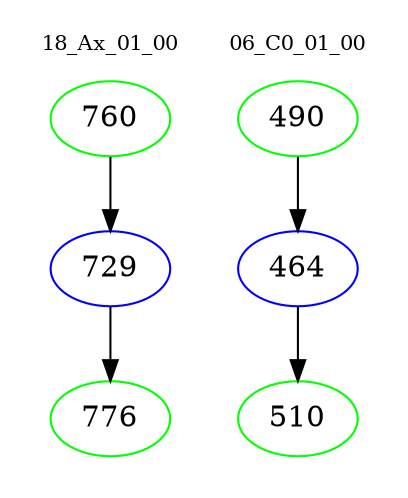 digraph{
subgraph cluster_0 {
color = white
label = "18_Ax_01_00";
fontsize=10;
T0_760 [label="760", color="green"]
T0_760 -> T0_729 [color="black"]
T0_729 [label="729", color="blue"]
T0_729 -> T0_776 [color="black"]
T0_776 [label="776", color="green"]
}
subgraph cluster_1 {
color = white
label = "06_C0_01_00";
fontsize=10;
T1_490 [label="490", color="green"]
T1_490 -> T1_464 [color="black"]
T1_464 [label="464", color="blue"]
T1_464 -> T1_510 [color="black"]
T1_510 [label="510", color="green"]
}
}
